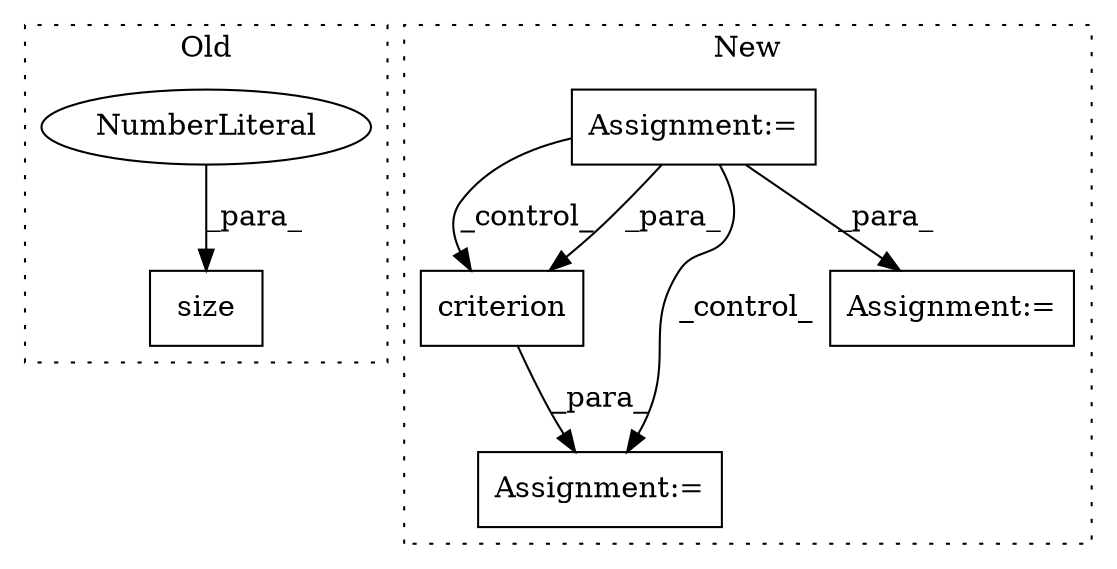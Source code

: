 digraph G {
subgraph cluster0 {
1 [label="size" a="32" s="2668,2674" l="5,1" shape="box"];
3 [label="NumberLiteral" a="34" s="2673" l="1" shape="ellipse"];
label = "Old";
style="dotted";
}
subgraph cluster1 {
2 [label="criterion" a="32" s="3562,3592" l="10,1" shape="box"];
4 [label="Assignment:=" a="7" s="2690" l="3" shape="box"];
5 [label="Assignment:=" a="7" s="3561" l="1" shape="box"];
6 [label="Assignment:=" a="7" s="3043" l="7" shape="box"];
label = "New";
style="dotted";
}
2 -> 5 [label="_para_"];
3 -> 1 [label="_para_"];
4 -> 2 [label="_control_"];
4 -> 2 [label="_para_"];
4 -> 5 [label="_control_"];
4 -> 6 [label="_para_"];
}